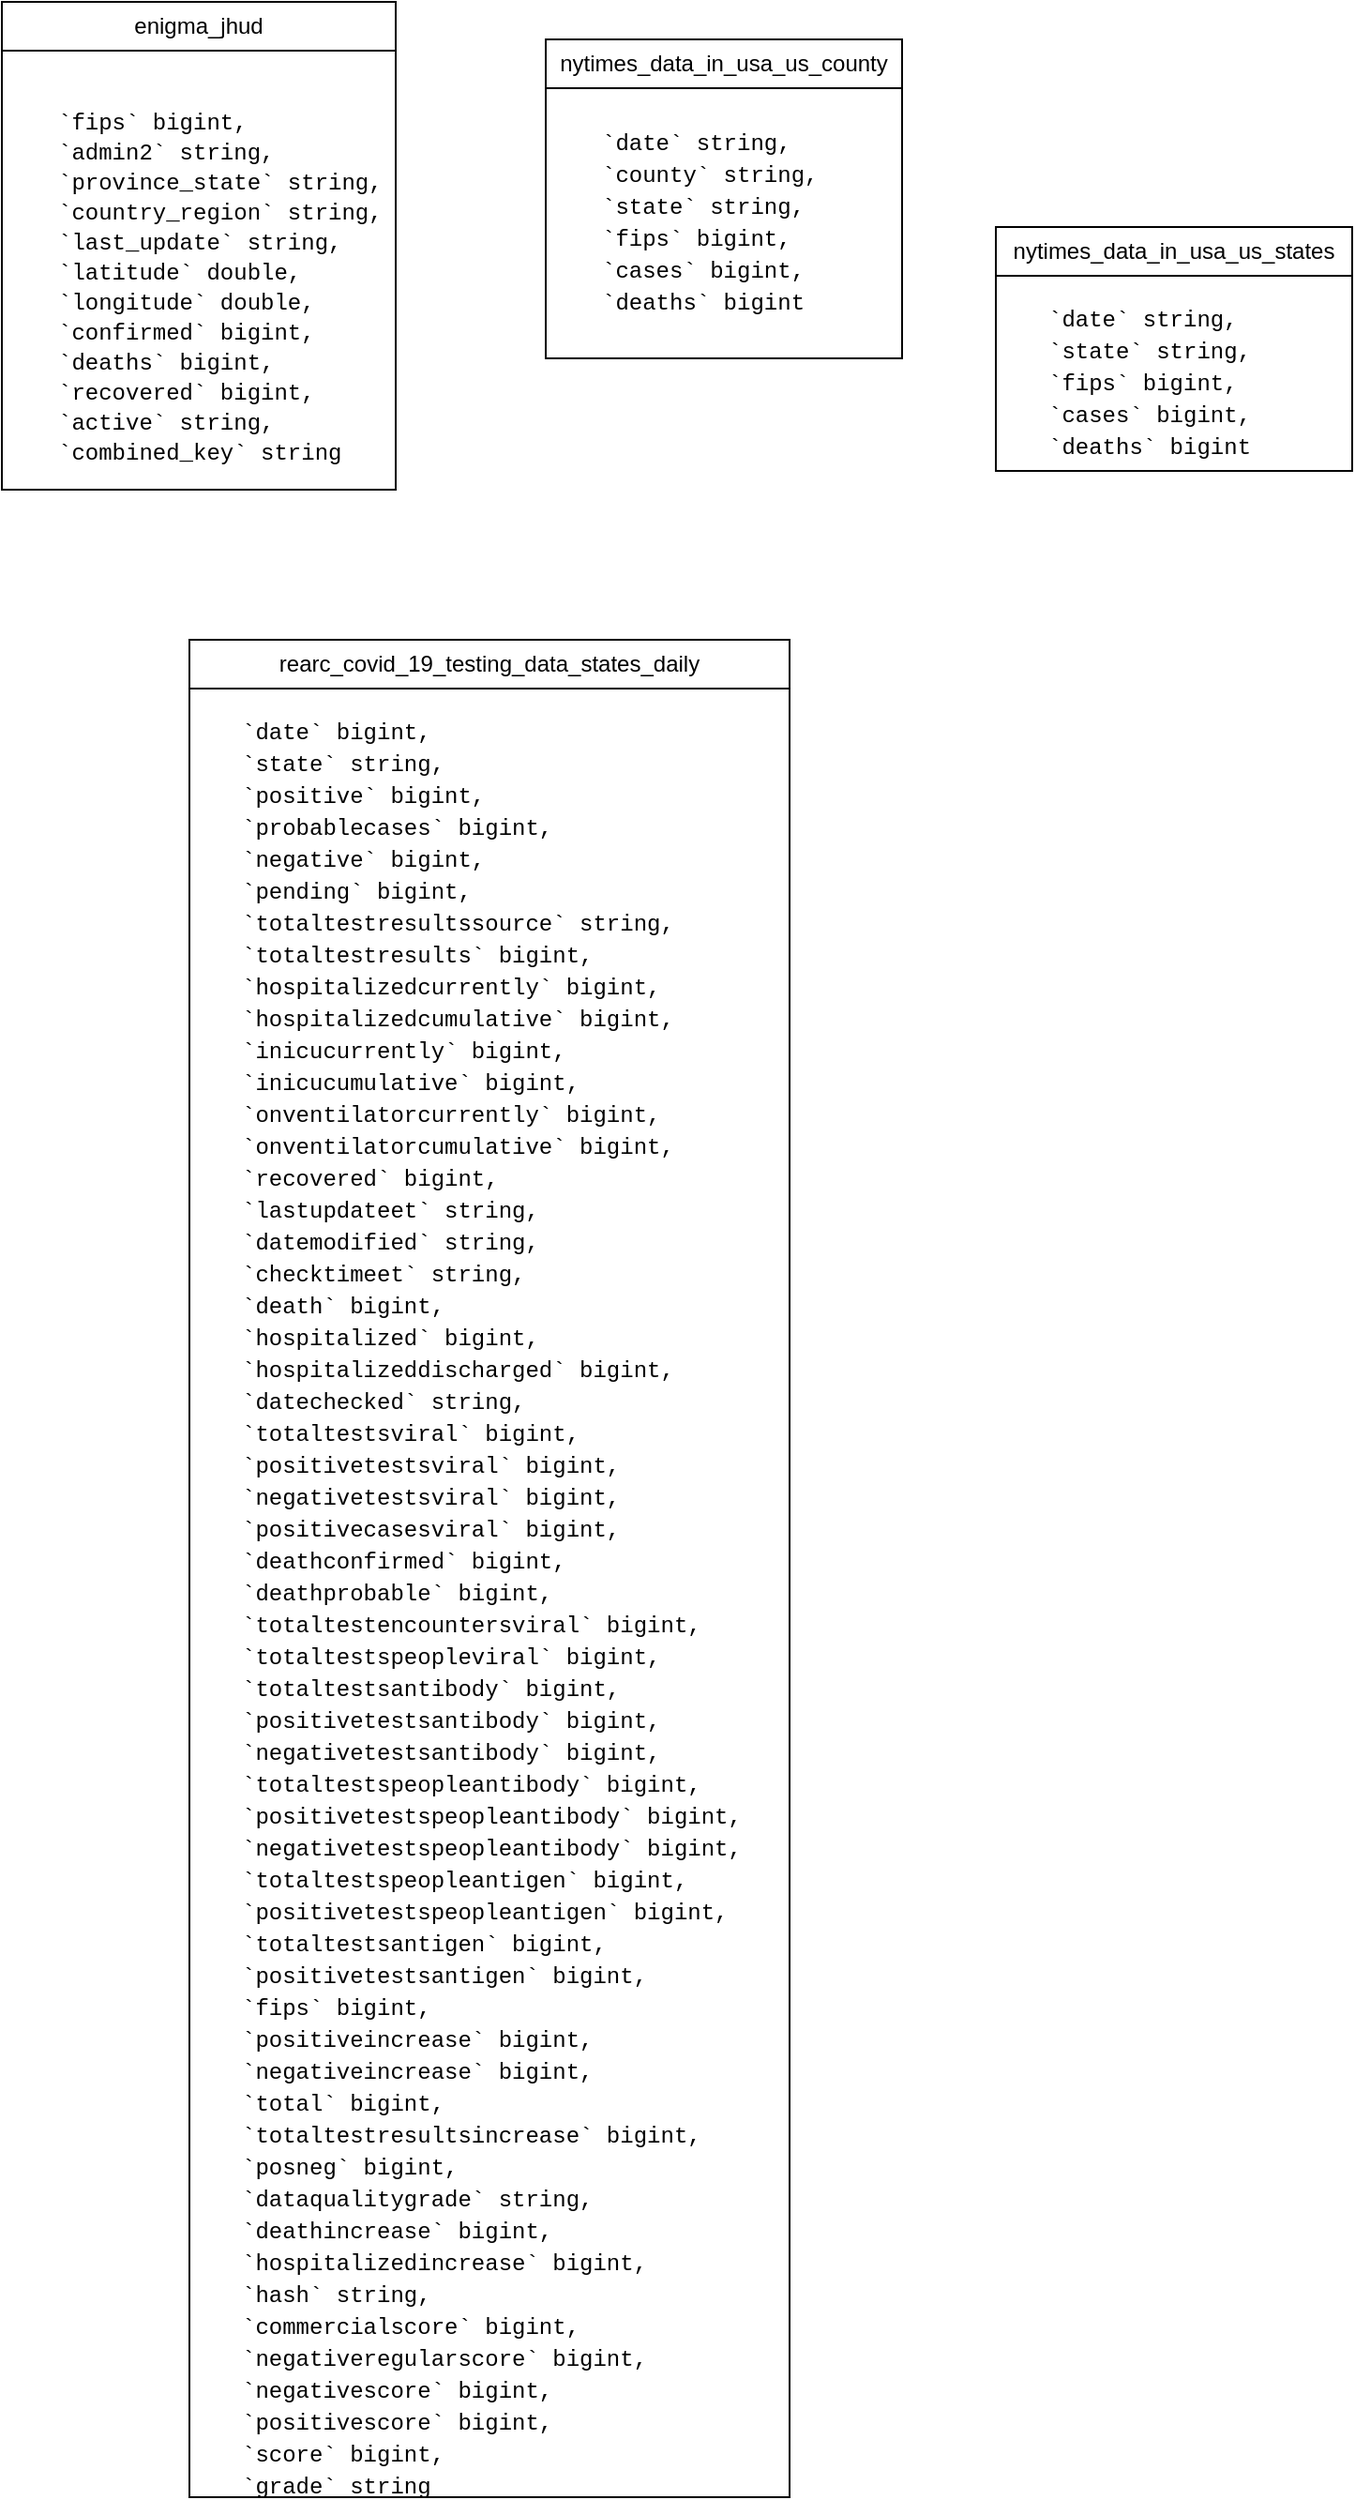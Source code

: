 <mxfile version="21.8.2" type="github">
  <diagram name="Page-1" id="aJtoK0wsgS0gdZbk_naw">
    <mxGraphModel dx="866" dy="446" grid="1" gridSize="10" guides="1" tooltips="1" connect="1" arrows="1" fold="1" page="1" pageScale="1" pageWidth="850" pageHeight="1100" math="0" shadow="0">
      <root>
        <mxCell id="0" />
        <mxCell id="1" parent="0" />
        <mxCell id="L3DIIkoHckH0TgxC9d3S-1" value="enigma_jhud" style="swimlane;fontStyle=0;childLayout=stackLayout;horizontal=1;startSize=26;fillColor=none;horizontalStack=0;resizeParent=1;resizeParentMax=0;resizeLast=0;collapsible=1;marginBottom=0;whiteSpace=wrap;html=1;" vertex="1" parent="1">
          <mxGeometry x="50" y="60" width="210" height="260" as="geometry" />
        </mxCell>
        <mxCell id="L3DIIkoHckH0TgxC9d3S-2" value="&lt;pre style=&quot;border-color: var(--border-color); font-size: var(--font-size-body-s-533prh, 12px); font-style: normal; font-variant-ligatures: normal; font-variant-caps: normal; font-weight: 400; letter-spacing: normal; orphans: 2; text-align: left; text-indent: 0px; text-transform: none; widows: 2; word-spacing: 0px; -webkit-text-stroke-width: 0px; text-decoration-thickness: initial; text-decoration-style: initial; text-decoration-color: initial; font-family: var(--font-family-monospace-yt4nwf, Monaco, Menlo, Consolas, &amp;quot;Courier Prime&amp;quot;, Courier, &amp;quot;Courier New&amp;quot;, monospace); background-image: initial; background-position: initial; background-size: initial; background-repeat: initial; background-attachment: initial; background-origin: initial; background-clip: initial; margin-top: 0px; margin-bottom: 0px; overflow: auto; padding: var(--space-scaled-xl-rljqft, 24px) var(--space-xl-5fdwzu, 24px); -webkit-font-smoothing: auto; line-height: var(--line-height-body-s-n0pazd, 16px);&quot; class=&quot;awsui_root_18wu0_1v7to_93 awsui_box_18wu0_1v7to_207 awsui_pre-variant_18wu0_1v7to_207 awsui_p-xl_18wu0_1v7to_677 awsui_color-default_18wu0_1v7to_207 awsui_font-size-body-s_18wu0_1v7to_349 awsui_font-weight-default_18wu0_1v7to_263&quot; data-testid=&quot;query-results-text&quot;&gt;`fips` bigint, &lt;br style=&quot;border-color: var(--border-color);&quot;&gt;`admin2` string, &lt;br style=&quot;border-color: var(--border-color);&quot;&gt;`province_state` string, &lt;br style=&quot;border-color: var(--border-color);&quot;&gt;`country_region` string, &lt;br style=&quot;border-color: var(--border-color);&quot;&gt;`last_update` string, &lt;br style=&quot;border-color: var(--border-color);&quot;&gt;`latitude` double, &lt;br style=&quot;border-color: var(--border-color);&quot;&gt;`longitude` double, &lt;br style=&quot;border-color: var(--border-color);&quot;&gt;`confirmed` bigint, &lt;br style=&quot;border-color: var(--border-color);&quot;&gt;`deaths` bigint, &lt;br style=&quot;border-color: var(--border-color);&quot;&gt;`recovered` bigint, &lt;br style=&quot;border-color: var(--border-color);&quot;&gt;`active` string, &lt;br style=&quot;border-color: var(--border-color);&quot;&gt;`combined_key` string&lt;/pre&gt;" style="text;align=left;verticalAlign=top;spacingLeft=4;spacingRight=4;overflow=hidden;rotatable=0;points=[[0,0.5],[1,0.5]];portConstraint=eastwest;whiteSpace=wrap;html=1;fontColor=default;labelBackgroundColor=none;" vertex="1" parent="L3DIIkoHckH0TgxC9d3S-1">
          <mxGeometry y="26" width="210" height="234" as="geometry" />
        </mxCell>
        <mxCell id="L3DIIkoHckH0TgxC9d3S-5" value="nytimes_data_in_usa_us_county" style="swimlane;fontStyle=0;childLayout=stackLayout;horizontal=1;startSize=26;fillColor=none;horizontalStack=0;resizeParent=1;resizeParentMax=0;resizeLast=0;collapsible=1;marginBottom=0;whiteSpace=wrap;html=1;" vertex="1" parent="1">
          <mxGeometry x="340" y="80" width="190" height="170" as="geometry" />
        </mxCell>
        <mxCell id="L3DIIkoHckH0TgxC9d3S-6" value="&lt;pre style=&quot;border-color: var(--border-color); orphans: 2; text-align: left; text-indent: 0px; widows: 2; text-decoration-thickness: initial; text-decoration-style: initial; text-decoration-color: initial; background-image: initial; background-position: initial; background-size: initial; background-repeat: initial; background-attachment: initial; background-origin: initial; background-clip: initial; margin-top: 0px; margin-bottom: 0px; overflow: auto; padding: var(--space-scaled-xl-rljqft, 24px) var(--space-xl-5fdwzu, 24px); -webkit-font-smoothing: auto; line-height: var(--line-height-body-s-n0pazd, 16px);&quot; class=&quot;awsui_root_18wu0_1v7to_93 awsui_box_18wu0_1v7to_207 awsui_pre-variant_18wu0_1v7to_207 awsui_p-xl_18wu0_1v7to_677 awsui_color-default_18wu0_1v7to_207 awsui_font-size-body-s_18wu0_1v7to_349 awsui_font-weight-default_18wu0_1v7to_263&quot; data-testid=&quot;query-results-text&quot;&gt;&lt;font face=&quot;Monaco, Menlo, Consolas, Courier Prime, Courier, Courier New, monospace&quot;&gt;`date` string, &lt;br/&gt;`county` string, &lt;br/&gt;`state` string, &lt;br/&gt;`fips` bigint, &lt;br/&gt;`cases` bigint, &lt;br/&gt;`deaths` bigint&lt;/font&gt;&lt;font face=&quot;var(--font-family-monospace-yt4nwf, Monaco, Menlo, Consolas, Courier Prime, Courier, Courier New, monospace)&quot;&gt;&lt;br&gt;&lt;/font&gt;&lt;/pre&gt;" style="text;align=left;verticalAlign=top;spacingLeft=4;spacingRight=4;overflow=hidden;rotatable=0;points=[[0,0.5],[1,0.5]];portConstraint=eastwest;whiteSpace=wrap;html=1;fontColor=default;labelBackgroundColor=none;spacingTop=-10;" vertex="1" parent="L3DIIkoHckH0TgxC9d3S-5">
          <mxGeometry y="26" width="190" height="144" as="geometry" />
        </mxCell>
        <mxCell id="L3DIIkoHckH0TgxC9d3S-8" value="nytimes_data_in_usa_us_states" style="swimlane;fontStyle=0;childLayout=stackLayout;horizontal=1;startSize=26;fillColor=none;horizontalStack=0;resizeParent=1;resizeParentMax=0;resizeLast=0;collapsible=1;marginBottom=0;whiteSpace=wrap;html=1;" vertex="1" parent="1">
          <mxGeometry x="580" y="180" width="190" height="130" as="geometry" />
        </mxCell>
        <mxCell id="L3DIIkoHckH0TgxC9d3S-9" value="&lt;pre style=&quot;border-color: var(--border-color); orphans: 2; text-align: left; text-indent: 0px; widows: 2; text-decoration-thickness: initial; text-decoration-style: initial; text-decoration-color: initial; background-image: initial; background-position: initial; background-size: initial; background-repeat: initial; background-attachment: initial; background-origin: initial; background-clip: initial; margin-top: 0px; margin-bottom: 0px; overflow: auto; padding: var(--space-scaled-xl-rljqft, 24px) var(--space-xl-5fdwzu, 24px); -webkit-font-smoothing: auto; line-height: var(--line-height-body-s-n0pazd, 16px);&quot; class=&quot;awsui_root_18wu0_1v7to_93 awsui_box_18wu0_1v7to_207 awsui_pre-variant_18wu0_1v7to_207 awsui_p-xl_18wu0_1v7to_677 awsui_color-default_18wu0_1v7to_207 awsui_font-size-body-s_18wu0_1v7to_349 awsui_font-weight-default_18wu0_1v7to_263&quot; data-testid=&quot;query-results-text&quot;&gt;&lt;font face=&quot;Monaco, Menlo, Consolas, Courier Prime, Courier, Courier New, monospace&quot;&gt;`date` string, &lt;br/&gt;`state` string, &lt;br/&gt;`fips` bigint, &lt;br/&gt;`cases` bigint, &lt;br/&gt;`deaths` bigint&lt;/font&gt;&lt;font face=&quot;var(--font-family-monospace-yt4nwf, Monaco, Menlo, Consolas, Courier Prime, Courier, Courier New, monospace)&quot;&gt;&lt;br&gt;&lt;/font&gt;&lt;/pre&gt;" style="text;align=left;verticalAlign=middle;spacingLeft=4;spacingRight=4;overflow=hidden;rotatable=0;points=[[0,0.5],[1,0.5]];portConstraint=eastwest;whiteSpace=wrap;html=1;fontColor=default;labelBackgroundColor=none;spacing=0;spacingTop=-10;" vertex="1" parent="L3DIIkoHckH0TgxC9d3S-8">
          <mxGeometry y="26" width="190" height="104" as="geometry" />
        </mxCell>
        <mxCell id="L3DIIkoHckH0TgxC9d3S-16" value="rearc_covid_19_testing_data_states_daily" style="swimlane;fontStyle=0;childLayout=stackLayout;horizontal=1;startSize=26;fillColor=none;horizontalStack=0;resizeParent=1;resizeParentMax=0;resizeLast=0;collapsible=1;marginBottom=0;whiteSpace=wrap;html=1;" vertex="1" parent="1">
          <mxGeometry x="150" y="400" width="320" height="990" as="geometry" />
        </mxCell>
        <mxCell id="L3DIIkoHckH0TgxC9d3S-17" value="&lt;pre style=&quot;border-color: var(--border-color); orphans: 2; text-align: left; text-indent: 0px; widows: 2; text-decoration-thickness: initial; text-decoration-style: initial; text-decoration-color: initial; background-image: initial; background-position: initial; background-size: initial; background-repeat: initial; background-attachment: initial; background-origin: initial; background-clip: initial; margin-top: 0px; margin-bottom: 0px; overflow: auto; padding: var(--space-scaled-xl-rljqft, 24px) var(--space-xl-5fdwzu, 24px); -webkit-font-smoothing: auto; line-height: var(--line-height-body-s-n0pazd, 16px);&quot; class=&quot;awsui_root_18wu0_1v7to_93 awsui_box_18wu0_1v7to_207 awsui_pre-variant_18wu0_1v7to_207 awsui_p-xl_18wu0_1v7to_677 awsui_color-default_18wu0_1v7to_207 awsui_font-size-body-s_18wu0_1v7to_349 awsui_font-weight-default_18wu0_1v7to_263&quot; data-testid=&quot;query-results-text&quot;&gt;&lt;font face=&quot;Monaco, Menlo, Consolas, Courier Prime, Courier, Courier New, monospace&quot;&gt;`date` bigint, &lt;br/&gt;`state` string, &lt;br/&gt;`positive` bigint, &lt;br/&gt;`probablecases` bigint, &lt;br/&gt;`negative` bigint, &lt;br/&gt;`pending` bigint, &lt;br/&gt;`totaltestresultssource` string, &lt;br/&gt;`totaltestresults` bigint, &lt;br/&gt;`hospitalizedcurrently` bigint, &lt;br/&gt;`hospitalizedcumulative` bigint, &lt;br/&gt;`inicucurrently` bigint, &lt;br/&gt;`inicucumulative` bigint, &lt;br/&gt;`onventilatorcurrently` bigint, &lt;br/&gt;`onventilatorcumulative` bigint, &lt;br/&gt;`recovered` bigint, &lt;br/&gt;`lastupdateet` string, &lt;br/&gt;`datemodified` string, &lt;br/&gt;`checktimeet` string, &lt;br/&gt;`death` bigint, &lt;br/&gt;`hospitalized` bigint, &lt;br/&gt;`hospitalizeddischarged` bigint, &lt;br/&gt;`datechecked` string, &lt;br/&gt;`totaltestsviral` bigint, &lt;br/&gt;`positivetestsviral` bigint, &lt;br/&gt;`negativetestsviral` bigint, &lt;br/&gt;`positivecasesviral` bigint, &lt;br/&gt;`deathconfirmed` bigint, &lt;br/&gt;`deathprobable` bigint, &lt;br/&gt;`totaltestencountersviral` bigint, &lt;br/&gt;`totaltestspeopleviral` bigint, &lt;br/&gt;`totaltestsantibody` bigint, &lt;br/&gt;`positivetestsantibody` bigint, &lt;br/&gt;`negativetestsantibody` bigint, &lt;br/&gt;`totaltestspeopleantibody` bigint, &lt;br/&gt;`positivetestspeopleantibody` bigint, &lt;br/&gt;`negativetestspeopleantibody` bigint, &lt;br/&gt;`totaltestspeopleantigen` bigint, &lt;br/&gt;`positivetestspeopleantigen` bigint, &lt;br/&gt;`totaltestsantigen` bigint, &lt;br/&gt;`positivetestsantigen` bigint, &lt;br/&gt;`fips` bigint, &lt;br/&gt;`positiveincrease` bigint, &lt;br/&gt;`negativeincrease` bigint, &lt;br/&gt;`total` bigint, &lt;br/&gt;`totaltestresultsincrease` bigint, &lt;br/&gt;`posneg` bigint, &lt;br/&gt;`dataqualitygrade` string, &lt;br/&gt;`deathincrease` bigint, &lt;br/&gt;`hospitalizedincrease` bigint, &lt;br/&gt;`hash` string, &lt;br/&gt;`commercialscore` bigint, &lt;br/&gt;`negativeregularscore` bigint, &lt;br/&gt;`negativescore` bigint, &lt;br/&gt;`positivescore` bigint, &lt;br/&gt;`score` bigint, &lt;br/&gt;`grade` string&lt;/font&gt;&lt;font face=&quot;var(--font-family-monospace-yt4nwf, Monaco, Menlo, Consolas, Courier Prime, Courier, Courier New, monospace)&quot;&gt;&lt;br&gt;&lt;/font&gt;&lt;/pre&gt;" style="text;align=left;verticalAlign=middle;spacingLeft=4;spacingRight=4;overflow=hidden;rotatable=0;points=[[0,0.5],[1,0.5]];portConstraint=eastwest;whiteSpace=wrap;html=1;fontColor=default;labelBackgroundColor=none;spacing=0;spacingTop=-10;" vertex="1" parent="L3DIIkoHckH0TgxC9d3S-16">
          <mxGeometry y="26" width="320" height="964" as="geometry" />
        </mxCell>
      </root>
    </mxGraphModel>
  </diagram>
</mxfile>
